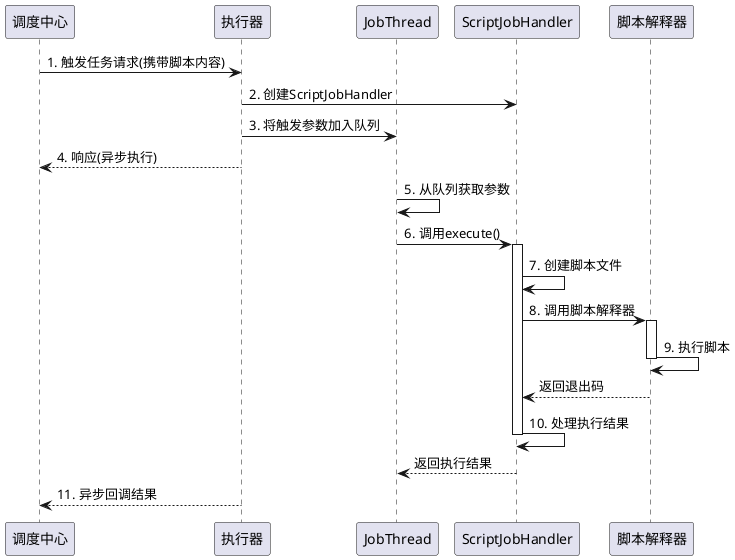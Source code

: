 @startuml xxl_job_script_mode_sequence

' 参与者
participant "调度中心" as AdminCenter
participant "执行器" as Executor
participant "JobThread" as JobThread
participant "ScriptJobHandler" as ScriptHandler
participant "脚本解释器" as ScriptInterpreter

' 时序
AdminCenter -> Executor: 1. 触发任务请求(携带脚本内容)
Executor -> ScriptHandler: 2. 创建ScriptJobHandler
Executor -> JobThread: 3. 将触发参数加入队列
AdminCenter <-- Executor: 4. 响应(异步执行)

JobThread -> JobThread: 5. 从队列获取参数
JobThread -> ScriptHandler: 6. 调用execute()

activate ScriptHandler
ScriptHandler -> ScriptHandler: 7. 创建脚本文件
ScriptHandler -> ScriptInterpreter: 8. 调用脚本解释器

activate ScriptInterpreter
ScriptInterpreter -> ScriptInterpreter: 9. 执行脚本
deactivate ScriptInterpreter

ScriptHandler <-- ScriptInterpreter: 返回退出码
ScriptHandler -> ScriptHandler: 10. 处理执行结果
deactivate ScriptHandler

JobThread <-- ScriptHandler: 返回执行结果
AdminCenter <-- Executor: 11. 异步回调结果

@enduml 